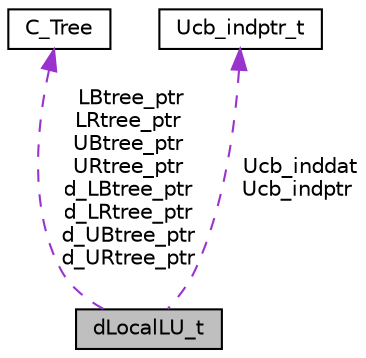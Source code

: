 digraph "dLocalLU_t"
{
 // LATEX_PDF_SIZE
  edge [fontname="Helvetica",fontsize="10",labelfontname="Helvetica",labelfontsize="10"];
  node [fontname="Helvetica",fontsize="10",shape=record];
  Node1 [label="dLocalLU_t",height=0.2,width=0.4,color="black", fillcolor="grey75", style="filled", fontcolor="black",tooltip=" "];
  Node2 -> Node1 [dir="back",color="darkorchid3",fontsize="10",style="dashed",label=" LBtree_ptr\nLRtree_ptr\nUBtree_ptr\nURtree_ptr\nd_LBtree_ptr\nd_LRtree_ptr\nd_UBtree_ptr\nd_URtree_ptr" ,fontname="Helvetica"];
  Node2 [label="C_Tree",height=0.2,width=0.4,color="black", fillcolor="white", style="filled",URL="$structC__Tree.html",tooltip=" "];
  Node3 -> Node1 [dir="back",color="darkorchid3",fontsize="10",style="dashed",label=" Ucb_inddat\nUcb_indptr" ,fontname="Helvetica"];
  Node3 [label="Ucb_indptr_t",height=0.2,width=0.4,color="black", fillcolor="white", style="filled",URL="$structUcb__indptr__t.html",tooltip=" "];
}
